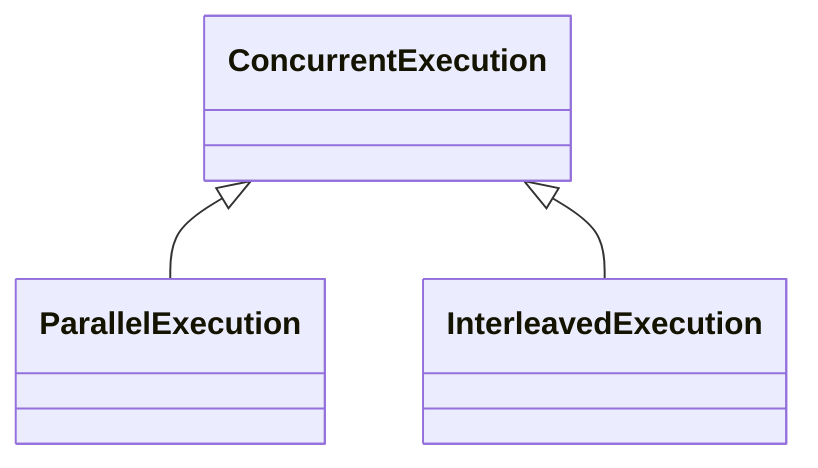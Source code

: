 classDiagram
  class ConcurrentExecution
  class ParallelExecution
  class InterleavedExecution
  ConcurrentExecution <|-- ParallelExecution
  ConcurrentExecution <|-- InterleavedExecution